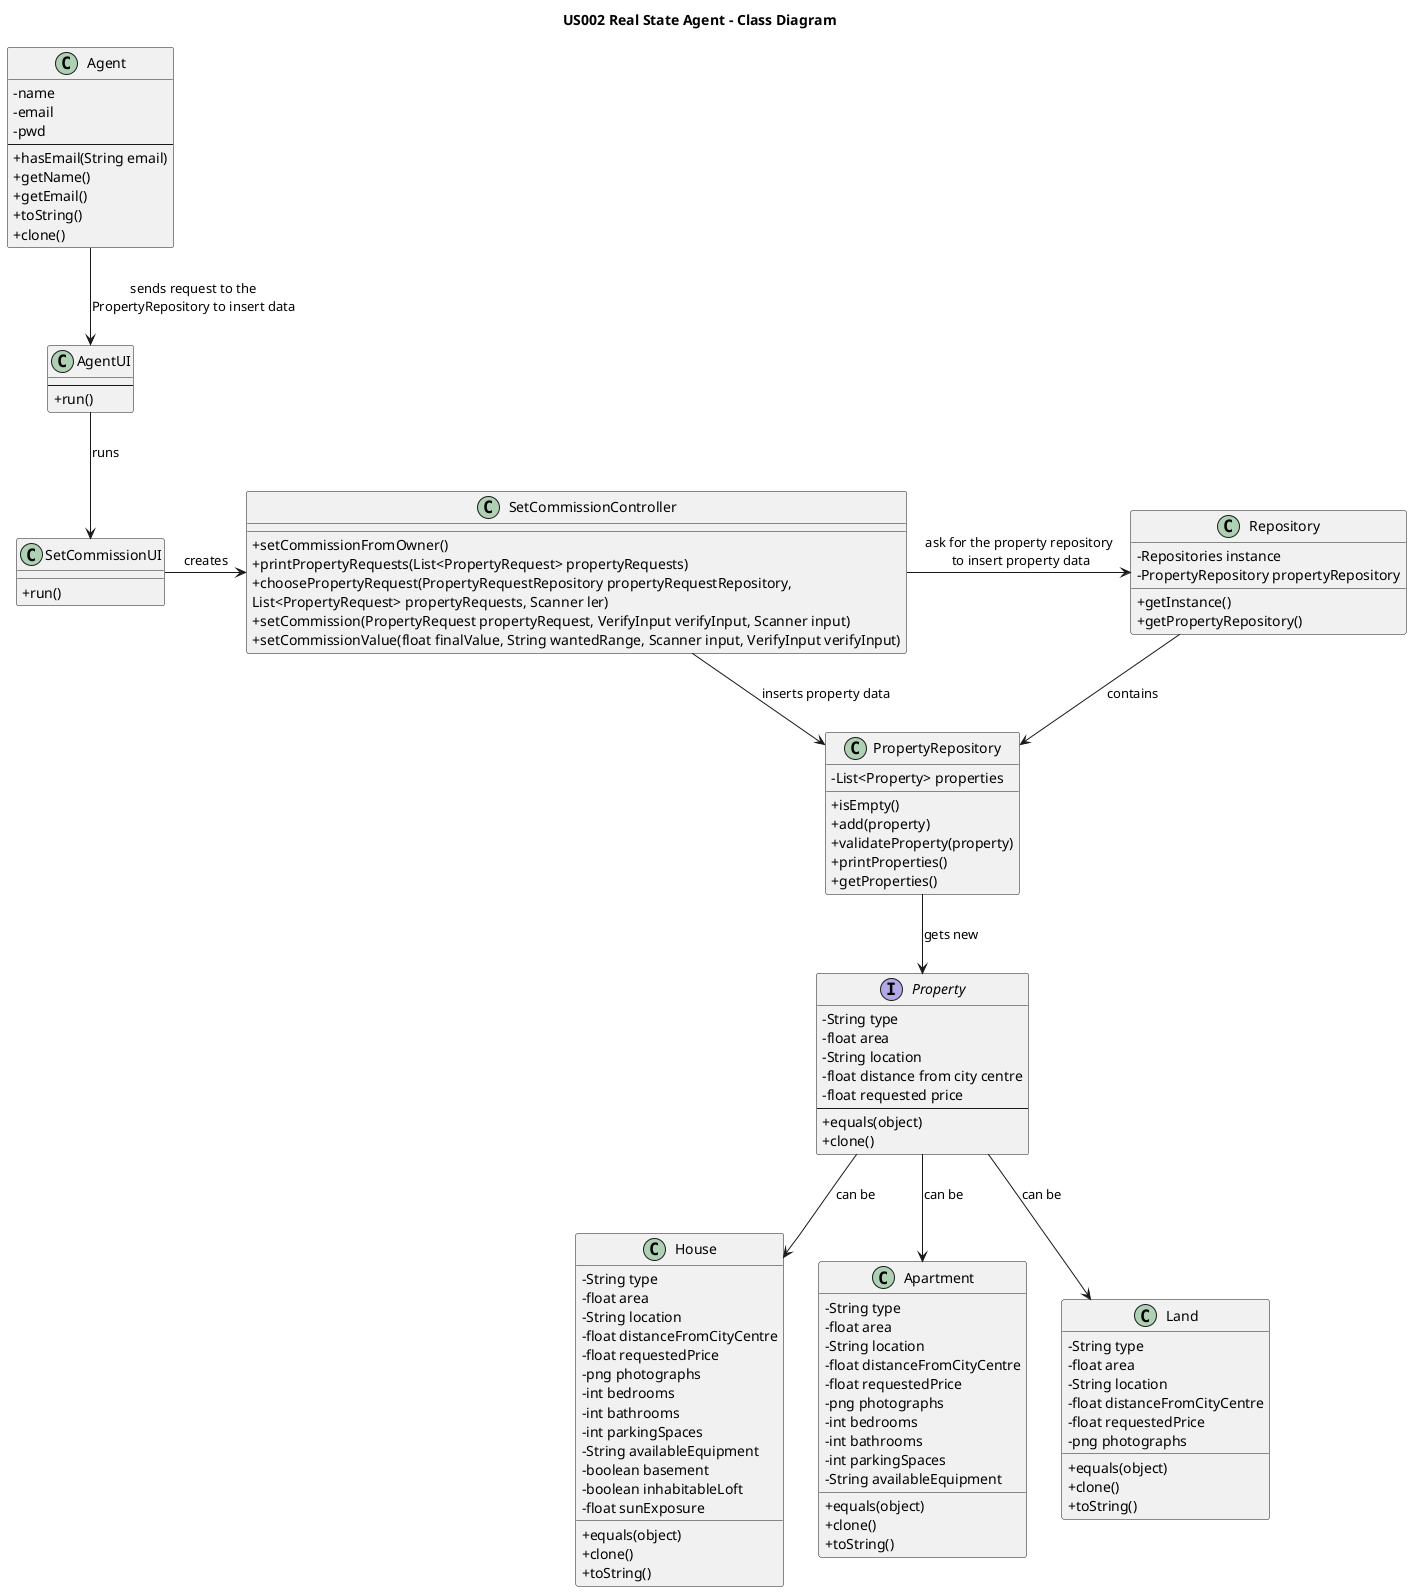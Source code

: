 @startuml
skinparam packageStyle rectangle
skinparam shadowing false
skinparam classAttributeIconSize 0
title US002 Real State Agent - Class Diagram

class Agent {
-name
-email
-pwd
----
+hasEmail(String email)
+getName()
+getEmail()
+toString()
+clone()
}

class AgentUI {
----
+run()
}

class Repository {
-Repositories instance
-PropertyRepository propertyRepository
___
+getInstance()
+getPropertyRepository()
}

class PropertyRepository {
-List<Property> properties
___
+isEmpty()
+add(property)
+validateProperty(property)
+printProperties()
+getProperties()
}

interface Property{
-String type
-float area
-String location
-float distance from city centre
-float requested price
---
+equals(object)
+clone()
}

class SetCommissionUI {
___
+run()
}

class SetCommissionController{
___
+setCommissionFromOwner()
+printPropertyRequests(List<PropertyRequest> propertyRequests)
+choosePropertyRequest(PropertyRequestRepository propertyRequestRepository,\nList<PropertyRequest> propertyRequests, Scanner ler)
+setCommission(PropertyRequest propertyRequest, VerifyInput verifyInput, Scanner input)
+setCommissionValue(float finalValue, String wantedRange, Scanner input, VerifyInput verifyInput)
}

class House {
-String type
-float area
-String location
-float distanceFromCityCentre
-float requestedPrice
-png photographs
-int bedrooms
-int bathrooms
-int parkingSpaces
-String availableEquipment
-boolean basement
-boolean inhabitableLoft
-float sunExposure
___
+equals(object)
+clone()
+toString()
}

class Apartment {
-String type
-float area
-String location
-float distanceFromCityCentre
-float requestedPrice
-png photographs
-int bedrooms
-int bathrooms
-int parkingSpaces
-String availableEquipment
___
+equals(object)
+clone()
+toString()
}

class Land{
-String type
-float area
-String location
-float distanceFromCityCentre
-float requestedPrice
-png photographs
___
+equals(object)
+clone()
+toString()
}

Agent --> AgentUI : sends request to the\nPropertyRepository to insert data
AgentUI --> SetCommissionUI : runs
SetCommissionUI -> SetCommissionController : creates
SetCommissionController -> Repository :   ask for the property repository\n to insert property data
Repository --> PropertyRepository : contains
PropertyRepository --> Property : gets new
SetCommissionController -> PropertyRepository : inserts property data
Property --> House : can be
Property --> Apartment : can be
Property --> Land : can be


@enduml